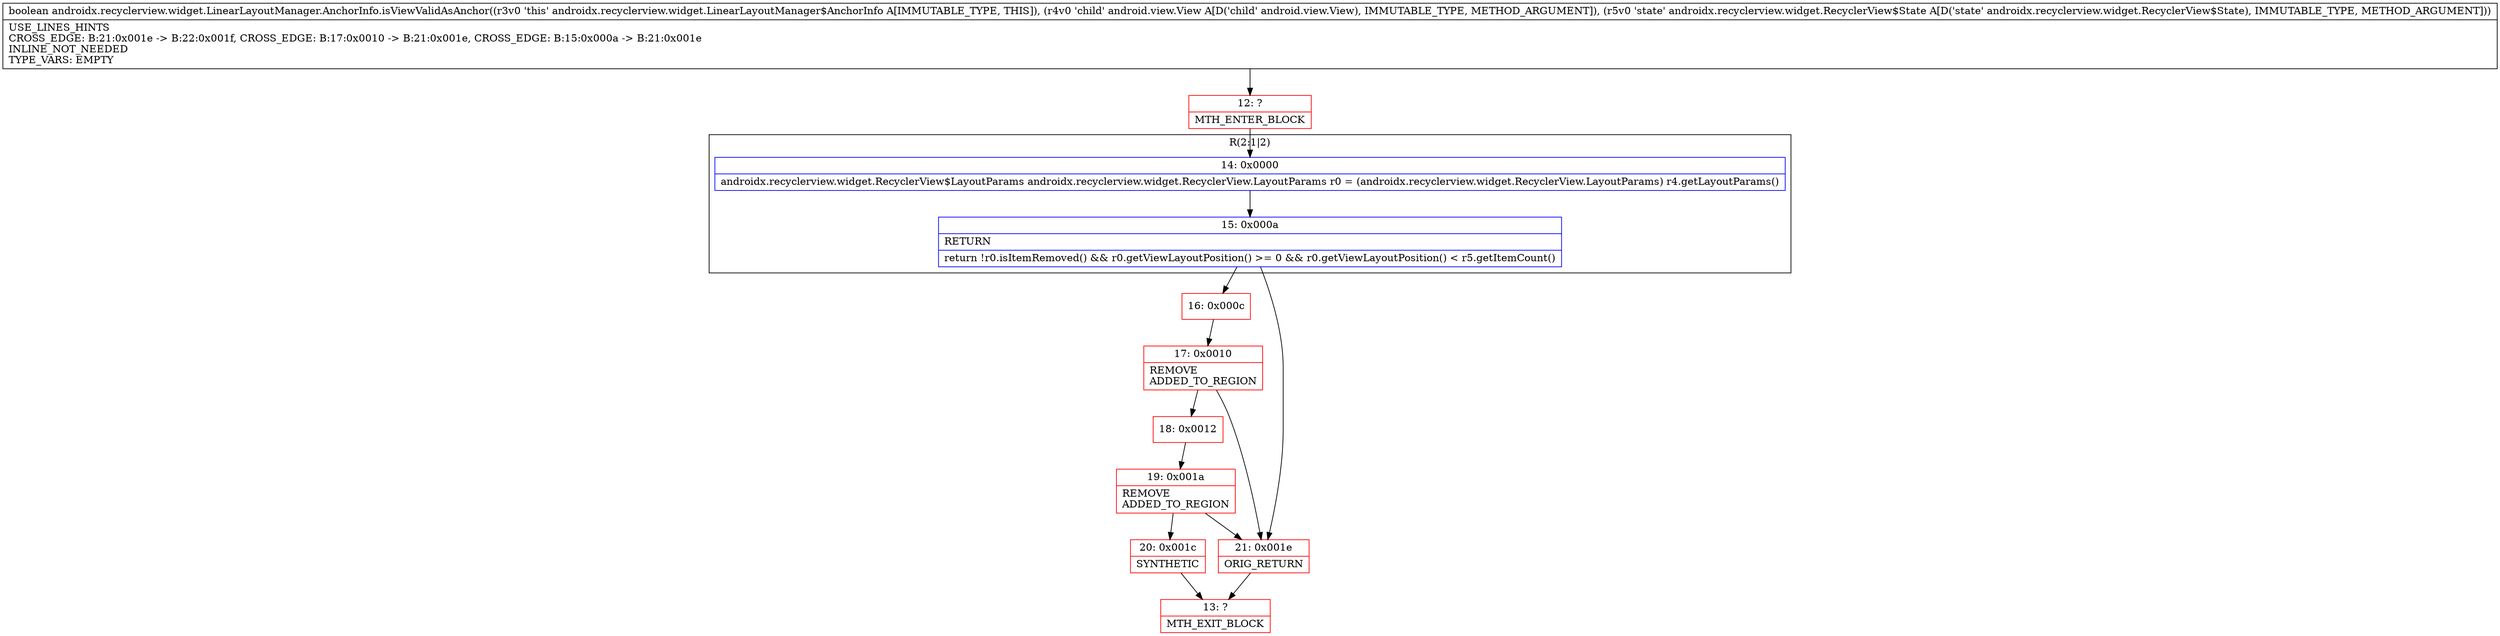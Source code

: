 digraph "CFG forandroidx.recyclerview.widget.LinearLayoutManager.AnchorInfo.isViewValidAsAnchor(Landroid\/view\/View;Landroidx\/recyclerview\/widget\/RecyclerView$State;)Z" {
subgraph cluster_Region_2102739488 {
label = "R(2:1|2)";
node [shape=record,color=blue];
Node_14 [shape=record,label="{14\:\ 0x0000|androidx.recyclerview.widget.RecyclerView$LayoutParams androidx.recyclerview.widget.RecyclerView.LayoutParams r0 = (androidx.recyclerview.widget.RecyclerView.LayoutParams) r4.getLayoutParams()\l}"];
Node_15 [shape=record,label="{15\:\ 0x000a|RETURN\l|return !r0.isItemRemoved() && r0.getViewLayoutPosition() \>= 0 && r0.getViewLayoutPosition() \< r5.getItemCount()\l}"];
}
Node_12 [shape=record,color=red,label="{12\:\ ?|MTH_ENTER_BLOCK\l}"];
Node_16 [shape=record,color=red,label="{16\:\ 0x000c}"];
Node_17 [shape=record,color=red,label="{17\:\ 0x0010|REMOVE\lADDED_TO_REGION\l}"];
Node_18 [shape=record,color=red,label="{18\:\ 0x0012}"];
Node_19 [shape=record,color=red,label="{19\:\ 0x001a|REMOVE\lADDED_TO_REGION\l}"];
Node_20 [shape=record,color=red,label="{20\:\ 0x001c|SYNTHETIC\l}"];
Node_13 [shape=record,color=red,label="{13\:\ ?|MTH_EXIT_BLOCK\l}"];
Node_21 [shape=record,color=red,label="{21\:\ 0x001e|ORIG_RETURN\l}"];
MethodNode[shape=record,label="{boolean androidx.recyclerview.widget.LinearLayoutManager.AnchorInfo.isViewValidAsAnchor((r3v0 'this' androidx.recyclerview.widget.LinearLayoutManager$AnchorInfo A[IMMUTABLE_TYPE, THIS]), (r4v0 'child' android.view.View A[D('child' android.view.View), IMMUTABLE_TYPE, METHOD_ARGUMENT]), (r5v0 'state' androidx.recyclerview.widget.RecyclerView$State A[D('state' androidx.recyclerview.widget.RecyclerView$State), IMMUTABLE_TYPE, METHOD_ARGUMENT]))  | USE_LINES_HINTS\lCROSS_EDGE: B:21:0x001e \-\> B:22:0x001f, CROSS_EDGE: B:17:0x0010 \-\> B:21:0x001e, CROSS_EDGE: B:15:0x000a \-\> B:21:0x001e\lINLINE_NOT_NEEDED\lTYPE_VARS: EMPTY\l}"];
MethodNode -> Node_12;Node_14 -> Node_15;
Node_15 -> Node_16;
Node_15 -> Node_21;
Node_12 -> Node_14;
Node_16 -> Node_17;
Node_17 -> Node_18;
Node_17 -> Node_21;
Node_18 -> Node_19;
Node_19 -> Node_20;
Node_19 -> Node_21;
Node_20 -> Node_13;
Node_21 -> Node_13;
}

